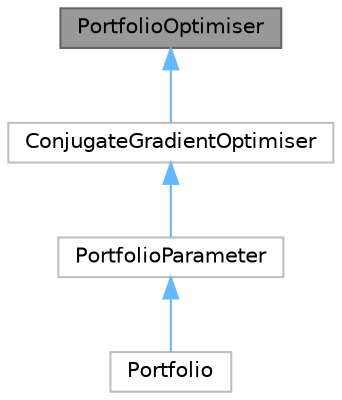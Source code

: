 digraph "PortfolioOptimiser"
{
 // LATEX_PDF_SIZE
  bgcolor="transparent";
  edge [fontname=Helvetica,fontsize=10,labelfontname=Helvetica,labelfontsize=10];
  node [fontname=Helvetica,fontsize=10,shape=box,height=0.2,width=0.4];
  Node1 [id="Node000001",label="PortfolioOptimiser",height=0.2,width=0.4,color="gray40", fillcolor="grey60", style="filled", fontcolor="black",tooltip=" "];
  Node1 -> Node2 [id="edge1_Node000001_Node000002",dir="back",color="steelblue1",style="solid",tooltip=" "];
  Node2 [id="Node000002",label="ConjugateGradientOptimiser",height=0.2,width=0.4,color="grey75", fillcolor="white", style="filled",URL="$class_conjugate_gradient_optimiser.html",tooltip=" "];
  Node2 -> Node3 [id="edge2_Node000002_Node000003",dir="back",color="steelblue1",style="solid",tooltip=" "];
  Node3 [id="Node000003",label="PortfolioParameter",height=0.2,width=0.4,color="grey75", fillcolor="white", style="filled",URL="$class_portfolio_parameter.html",tooltip=" "];
  Node3 -> Node4 [id="edge3_Node000003_Node000004",dir="back",color="steelblue1",style="solid",tooltip=" "];
  Node4 [id="Node000004",label="Portfolio",height=0.2,width=0.4,color="grey75", fillcolor="white", style="filled",URL="$class_portfolio.html",tooltip=" "];
}
